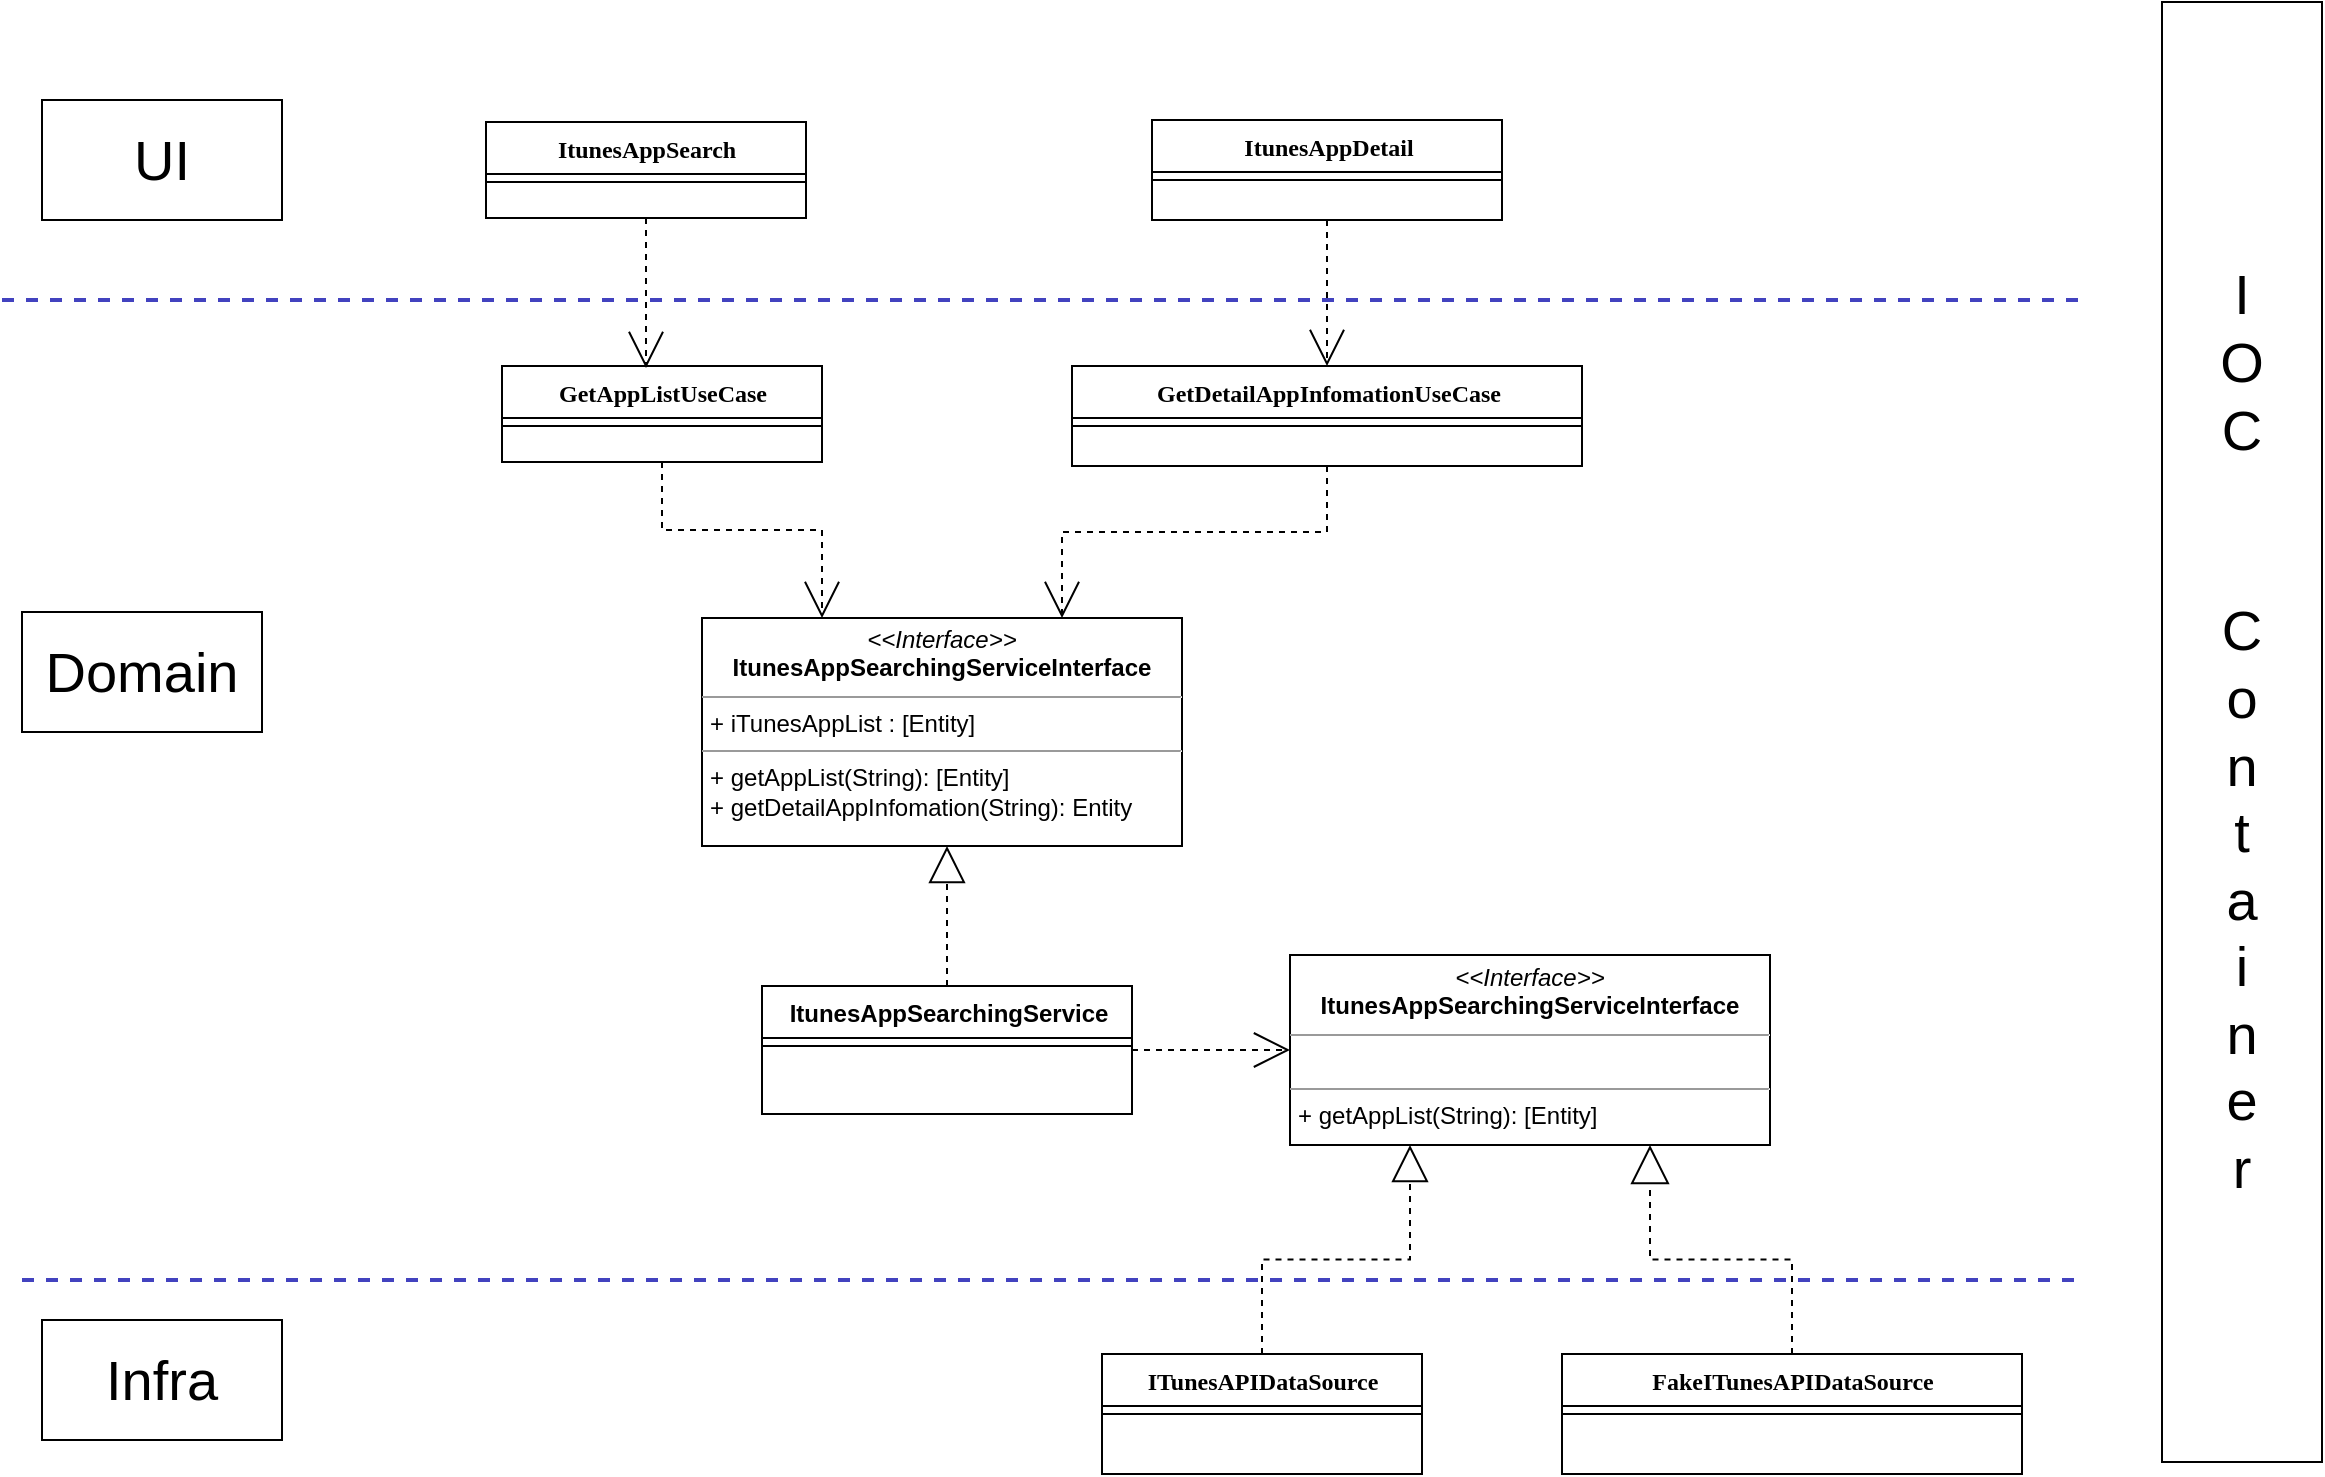 <mxfile version="11.1.4" type="device"><diagram name="Page-1" id="6133507b-19e7-1e82-6fc7-422aa6c4b21f"><mxGraphModel dx="3334" dy="1553" grid="1" gridSize="10" guides="1" tooltips="1" connect="1" arrows="1" fold="1" page="1" pageScale="1" pageWidth="1100" pageHeight="850" background="#ffffff" math="0" shadow="0"><root><mxCell id="0"/><mxCell id="1" parent="0"/><mxCell id="J_Yu4uJ4l-7G2svyIUNC-4" style="edgeStyle=orthogonalEdgeStyle;rounded=0;orthogonalLoop=1;jettySize=auto;html=1;exitX=0.5;exitY=1;exitDx=0;exitDy=0;entryX=0.25;entryY=0;entryDx=0;entryDy=0;dashed=1;endSize=16;endArrow=open;endFill=0;" edge="1" parent="1" source="78961159f06e98e8-17" target="b94bc138ca980ef-1"><mxGeometry relative="1" as="geometry"/></mxCell><mxCell id="78961159f06e98e8-17" value="GetAppListUseCase" style="swimlane;html=1;fontStyle=1;align=center;verticalAlign=top;childLayout=stackLayout;horizontal=1;startSize=26;horizontalStack=0;resizeParent=1;resizeLast=0;collapsible=1;marginBottom=0;swimlaneFillColor=#ffffff;rounded=0;shadow=0;comic=0;labelBackgroundColor=none;strokeColor=#000000;strokeWidth=1;fillColor=none;fontFamily=Verdana;fontSize=12;fontColor=#000000;" parent="1" vertex="1"><mxGeometry x="90" y="283" width="160" height="48" as="geometry"/></mxCell><mxCell id="78961159f06e98e8-19" value="" style="line;html=1;strokeWidth=1;fillColor=none;align=left;verticalAlign=middle;spacingTop=-1;spacingLeft=3;spacingRight=3;rotatable=0;labelPosition=right;points=[];portConstraint=eastwest;" parent="78961159f06e98e8-17" vertex="1"><mxGeometry y="26" width="160" height="8" as="geometry"/></mxCell><mxCell id="J_Yu4uJ4l-7G2svyIUNC-3" style="edgeStyle=orthogonalEdgeStyle;rounded=0;orthogonalLoop=1;jettySize=auto;html=1;exitX=0.5;exitY=1;exitDx=0;exitDy=0;entryX=0.75;entryY=0;entryDx=0;entryDy=0;dashed=1;endArrow=open;endFill=0;endSize=16;" edge="1" parent="1" source="78961159f06e98e8-43" target="b94bc138ca980ef-1"><mxGeometry relative="1" as="geometry"/></mxCell><mxCell id="78961159f06e98e8-43" value="GetDetailAppInfomationUseCase" style="swimlane;html=1;fontStyle=1;align=center;verticalAlign=top;childLayout=stackLayout;horizontal=1;startSize=26;horizontalStack=0;resizeParent=1;resizeLast=0;collapsible=1;marginBottom=0;swimlaneFillColor=#ffffff;rounded=0;shadow=0;comic=0;labelBackgroundColor=none;strokeColor=#000000;strokeWidth=1;fillColor=none;fontFamily=Verdana;fontSize=12;fontColor=#000000;" parent="1" vertex="1"><mxGeometry x="375" y="283" width="255" height="50" as="geometry"/></mxCell><mxCell id="78961159f06e98e8-51" value="" style="line;html=1;strokeWidth=1;fillColor=none;align=left;verticalAlign=middle;spacingTop=-1;spacingLeft=3;spacingRight=3;rotatable=0;labelPosition=right;points=[];portConstraint=eastwest;" parent="78961159f06e98e8-43" vertex="1"><mxGeometry y="26" width="255" height="8" as="geometry"/></mxCell><mxCell id="J_Yu4uJ4l-7G2svyIUNC-10" style="edgeStyle=orthogonalEdgeStyle;rounded=0;orthogonalLoop=1;jettySize=auto;html=1;exitX=0.5;exitY=0;exitDx=0;exitDy=0;entryX=0.25;entryY=1;entryDx=0;entryDy=0;endArrow=block;endFill=0;endSize=16;dashed=1;" edge="1" parent="1" source="78961159f06e98e8-82" target="J_Yu4uJ4l-7G2svyIUNC-6"><mxGeometry relative="1" as="geometry"/></mxCell><mxCell id="78961159f06e98e8-82" value="ITunesAPIDataSource" style="swimlane;html=1;fontStyle=1;align=center;verticalAlign=top;childLayout=stackLayout;horizontal=1;startSize=26;horizontalStack=0;resizeParent=1;resizeLast=0;collapsible=1;marginBottom=0;swimlaneFillColor=#ffffff;rounded=0;shadow=0;comic=0;labelBackgroundColor=none;strokeColor=#000000;strokeWidth=1;fillColor=none;fontFamily=Verdana;fontSize=12;fontColor=#000000;" parent="1" vertex="1"><mxGeometry x="390" y="777" width="160" height="60" as="geometry"/></mxCell><mxCell id="78961159f06e98e8-90" value="" style="line;html=1;strokeWidth=1;fillColor=none;align=left;verticalAlign=middle;spacingTop=-1;spacingLeft=3;spacingRight=3;rotatable=0;labelPosition=right;points=[];portConstraint=eastwest;" parent="78961159f06e98e8-82" vertex="1"><mxGeometry y="26" width="160" height="8" as="geometry"/></mxCell><mxCell id="J_Yu4uJ4l-7G2svyIUNC-11" style="edgeStyle=orthogonalEdgeStyle;rounded=0;orthogonalLoop=1;jettySize=auto;html=1;exitX=0.5;exitY=0;exitDx=0;exitDy=0;entryX=0.75;entryY=1;entryDx=0;entryDy=0;endArrow=block;endFill=0;strokeWidth=1;endSize=17;dashed=1;" edge="1" parent="1" source="78961159f06e98e8-95" target="J_Yu4uJ4l-7G2svyIUNC-6"><mxGeometry relative="1" as="geometry"/></mxCell><mxCell id="78961159f06e98e8-95" value="FakeITunesAPIDataSource" style="swimlane;html=1;fontStyle=1;align=center;verticalAlign=top;childLayout=stackLayout;horizontal=1;startSize=26;horizontalStack=0;resizeParent=1;resizeLast=0;collapsible=1;marginBottom=0;swimlaneFillColor=#ffffff;rounded=0;shadow=0;comic=0;labelBackgroundColor=none;strokeColor=#000000;strokeWidth=1;fillColor=none;fontFamily=Verdana;fontSize=12;fontColor=#000000;" parent="1" vertex="1"><mxGeometry x="620" y="777" width="230" height="60" as="geometry"/></mxCell><mxCell id="78961159f06e98e8-103" value="" style="line;html=1;strokeWidth=1;fillColor=none;align=left;verticalAlign=middle;spacingTop=-1;spacingLeft=3;spacingRight=3;rotatable=0;labelPosition=right;points=[];portConstraint=eastwest;" parent="78961159f06e98e8-95" vertex="1"><mxGeometry y="26" width="230" height="8" as="geometry"/></mxCell><mxCell id="b94bc138ca980ef-11" style="edgeStyle=orthogonalEdgeStyle;rounded=0;html=1;dashed=1;labelBackgroundColor=none;startArrow=none;startFill=0;startSize=8;endArrow=block;endFill=0;endSize=16;fontFamily=Verdana;fontSize=12;" parent="1" source="78961159f06e98e8-108" target="b94bc138ca980ef-1" edge="1"><mxGeometry relative="1" as="geometry"><Array as="points"><mxPoint x="290" y="651"/></Array></mxGeometry></mxCell><mxCell id="J_Yu4uJ4l-7G2svyIUNC-7" style="edgeStyle=orthogonalEdgeStyle;rounded=0;orthogonalLoop=1;jettySize=auto;html=1;exitX=1;exitY=0.5;exitDx=0;exitDy=0;entryX=0;entryY=0.5;entryDx=0;entryDy=0;dashed=1;endArrow=open;endFill=0;endSize=16;" edge="1" parent="1" source="78961159f06e98e8-108" target="J_Yu4uJ4l-7G2svyIUNC-6"><mxGeometry relative="1" as="geometry"/></mxCell><mxCell id="78961159f06e98e8-108" value="&lt;b style=&quot;font-family: &amp;#34;helvetica&amp;#34;&quot;&gt;ItunesAppSearchingService&lt;/b&gt;" style="swimlane;html=1;fontStyle=1;align=center;verticalAlign=top;childLayout=stackLayout;horizontal=1;startSize=26;horizontalStack=0;resizeParent=1;resizeLast=0;collapsible=1;marginBottom=0;swimlaneFillColor=#ffffff;rounded=0;shadow=0;comic=0;labelBackgroundColor=none;strokeColor=#000000;strokeWidth=1;fillColor=none;fontFamily=Verdana;fontSize=12;fontColor=#000000;" parent="1" vertex="1"><mxGeometry x="220" y="593" width="185" height="64" as="geometry"/></mxCell><mxCell id="78961159f06e98e8-116" value="" style="line;html=1;strokeWidth=1;fillColor=none;align=left;verticalAlign=middle;spacingTop=-1;spacingLeft=3;spacingRight=3;rotatable=0;labelPosition=right;points=[];portConstraint=eastwest;" parent="78961159f06e98e8-108" vertex="1"><mxGeometry y="26" width="185" height="8" as="geometry"/></mxCell><mxCell id="b94bc138ca980ef-1" value="&lt;p style=&quot;margin: 0px ; margin-top: 4px ; text-align: center&quot;&gt;&lt;i&gt;&amp;lt;&amp;lt;Interface&amp;gt;&amp;gt;&lt;/i&gt;&lt;br&gt;&lt;b&gt;ItunesAppSearchingServiceInterface&lt;/b&gt;&lt;/p&gt;&lt;hr size=&quot;1&quot;&gt;&lt;p style=&quot;margin: 0px ; margin-left: 4px&quot;&gt;+ iTunesAppList : [Entity]&lt;br&gt;&lt;/p&gt;&lt;hr size=&quot;1&quot;&gt;&lt;p style=&quot;margin: 0px ; margin-left: 4px&quot;&gt;+ getAppList(String): [Entity]&lt;br&gt;+ getDetailAppInfomation(String): Entity&lt;/p&gt;" style="verticalAlign=top;align=left;overflow=fill;fontSize=12;fontFamily=Helvetica;html=1;rounded=0;shadow=0;comic=0;labelBackgroundColor=none;strokeColor=#000000;strokeWidth=1;fillColor=#ffffff;" parent="1" vertex="1"><mxGeometry x="190" y="409" width="240" height="114" as="geometry"/></mxCell><mxCell id="J_Yu4uJ4l-7G2svyIUNC-6" value="&lt;p style=&quot;margin: 0px ; margin-top: 4px ; text-align: center&quot;&gt;&lt;i&gt;&amp;lt;&amp;lt;Interface&amp;gt;&amp;gt;&lt;/i&gt;&lt;br&gt;&lt;b&gt;ItunesAppSearchingServiceInterface&lt;/b&gt;&lt;/p&gt;&lt;hr size=&quot;1&quot;&gt;&lt;p style=&quot;margin: 0px ; margin-left: 4px&quot;&gt;&lt;br&gt;&lt;/p&gt;&lt;hr size=&quot;1&quot;&gt;&lt;p style=&quot;margin: 0px ; margin-left: 4px&quot;&gt;+ getAppList(String): [Entity]&lt;br&gt;&lt;/p&gt;" style="verticalAlign=top;align=left;overflow=fill;fontSize=12;fontFamily=Helvetica;html=1;rounded=0;shadow=0;comic=0;labelBackgroundColor=none;strokeColor=#000000;strokeWidth=1;fillColor=#ffffff;" vertex="1" parent="1"><mxGeometry x="484" y="577.5" width="240" height="95" as="geometry"/></mxCell><mxCell id="J_Yu4uJ4l-7G2svyIUNC-16" style="edgeStyle=orthogonalEdgeStyle;rounded=0;orthogonalLoop=1;jettySize=auto;html=1;exitX=0.5;exitY=1;exitDx=0;exitDy=0;entryX=0.45;entryY=0.021;entryDx=0;entryDy=0;entryPerimeter=0;endArrow=open;endFill=0;endSize=16;strokeWidth=1;dashed=1;" edge="1" parent="1" source="J_Yu4uJ4l-7G2svyIUNC-12" target="78961159f06e98e8-17"><mxGeometry relative="1" as="geometry"/></mxCell><mxCell id="J_Yu4uJ4l-7G2svyIUNC-12" value="ItunesAppSearch" style="swimlane;html=1;fontStyle=1;align=center;verticalAlign=top;childLayout=stackLayout;horizontal=1;startSize=26;horizontalStack=0;resizeParent=1;resizeLast=0;collapsible=1;marginBottom=0;swimlaneFillColor=#ffffff;rounded=0;shadow=0;comic=0;labelBackgroundColor=none;strokeColor=#000000;strokeWidth=1;fillColor=none;fontFamily=Verdana;fontSize=12;fontColor=#000000;" vertex="1" parent="1"><mxGeometry x="82" y="161" width="160" height="48" as="geometry"/></mxCell><mxCell id="J_Yu4uJ4l-7G2svyIUNC-13" value="" style="line;html=1;strokeWidth=1;fillColor=none;align=left;verticalAlign=middle;spacingTop=-1;spacingLeft=3;spacingRight=3;rotatable=0;labelPosition=right;points=[];portConstraint=eastwest;" vertex="1" parent="J_Yu4uJ4l-7G2svyIUNC-12"><mxGeometry y="26" width="160" height="8" as="geometry"/></mxCell><mxCell id="J_Yu4uJ4l-7G2svyIUNC-17" style="edgeStyle=orthogonalEdgeStyle;rounded=0;orthogonalLoop=1;jettySize=auto;html=1;exitX=0.5;exitY=1;exitDx=0;exitDy=0;endArrow=open;endFill=0;endSize=16;strokeWidth=1;dashed=1;" edge="1" parent="1" source="J_Yu4uJ4l-7G2svyIUNC-14" target="78961159f06e98e8-43"><mxGeometry relative="1" as="geometry"/></mxCell><mxCell id="J_Yu4uJ4l-7G2svyIUNC-14" value="ItunesAppDetail" style="swimlane;html=1;fontStyle=1;align=center;verticalAlign=top;childLayout=stackLayout;horizontal=1;startSize=26;horizontalStack=0;resizeParent=1;resizeLast=0;collapsible=1;marginBottom=0;swimlaneFillColor=#ffffff;rounded=0;shadow=0;comic=0;labelBackgroundColor=none;strokeColor=#000000;strokeWidth=1;fillColor=none;fontFamily=Verdana;fontSize=12;fontColor=#000000;" vertex="1" parent="1"><mxGeometry x="415" y="160" width="175" height="50" as="geometry"/></mxCell><mxCell id="J_Yu4uJ4l-7G2svyIUNC-15" value="" style="line;html=1;strokeWidth=1;fillColor=none;align=left;verticalAlign=middle;spacingTop=-1;spacingLeft=3;spacingRight=3;rotatable=0;labelPosition=right;points=[];portConstraint=eastwest;" vertex="1" parent="J_Yu4uJ4l-7G2svyIUNC-14"><mxGeometry y="26" width="175" height="8" as="geometry"/></mxCell><mxCell id="J_Yu4uJ4l-7G2svyIUNC-18" value="" style="endArrow=none;html=1;dashed=1;strokeWidth=2;fillColor=#dae8fc;strokeColor=#4343BF;" edge="1" parent="1"><mxGeometry width="50" height="50" relative="1" as="geometry"><mxPoint x="-150" y="740" as="sourcePoint"/><mxPoint x="880" y="740" as="targetPoint"/></mxGeometry></mxCell><mxCell id="J_Yu4uJ4l-7G2svyIUNC-19" value="" style="endArrow=none;html=1;dashed=1;strokeWidth=2;fillColor=#dae8fc;strokeColor=#4343BF;" edge="1" parent="1"><mxGeometry width="50" height="50" relative="1" as="geometry"><mxPoint x="-160" y="250" as="sourcePoint"/><mxPoint x="880" y="250" as="targetPoint"/></mxGeometry></mxCell><mxCell id="J_Yu4uJ4l-7G2svyIUNC-20" value="&lt;font style=&quot;font-size: 28px&quot;&gt;Domain&lt;/font&gt;" style="rounded=0;whiteSpace=wrap;html=1;" vertex="1" parent="1"><mxGeometry x="-150" y="406" width="120" height="60" as="geometry"/></mxCell><mxCell id="J_Yu4uJ4l-7G2svyIUNC-21" value="&lt;font style=&quot;font-size: 28px&quot;&gt;Infra&lt;/font&gt;" style="rounded=0;whiteSpace=wrap;html=1;" vertex="1" parent="1"><mxGeometry x="-140" y="760" width="120" height="60" as="geometry"/></mxCell><mxCell id="J_Yu4uJ4l-7G2svyIUNC-22" value="&lt;font style=&quot;font-size: 28px&quot;&gt;UI&lt;/font&gt;" style="rounded=0;whiteSpace=wrap;html=1;" vertex="1" parent="1"><mxGeometry x="-140" y="150" width="120" height="60" as="geometry"/></mxCell><mxCell id="J_Yu4uJ4l-7G2svyIUNC-25" value="&lt;font style=&quot;font-size: 28px&quot;&gt;I&lt;br&gt;O&lt;br&gt;C&lt;br&gt;&lt;br&gt;&lt;br&gt;C&lt;br&gt;o&lt;br&gt;n&lt;br&gt;t&lt;br&gt;a&lt;br&gt;i&lt;br&gt;n&lt;br&gt;e&lt;br&gt;r&lt;br&gt;&lt;/font&gt;" style="rounded=0;whiteSpace=wrap;html=1;" vertex="1" parent="1"><mxGeometry x="920" y="101" width="80" height="730" as="geometry"/></mxCell></root></mxGraphModel></diagram></mxfile>